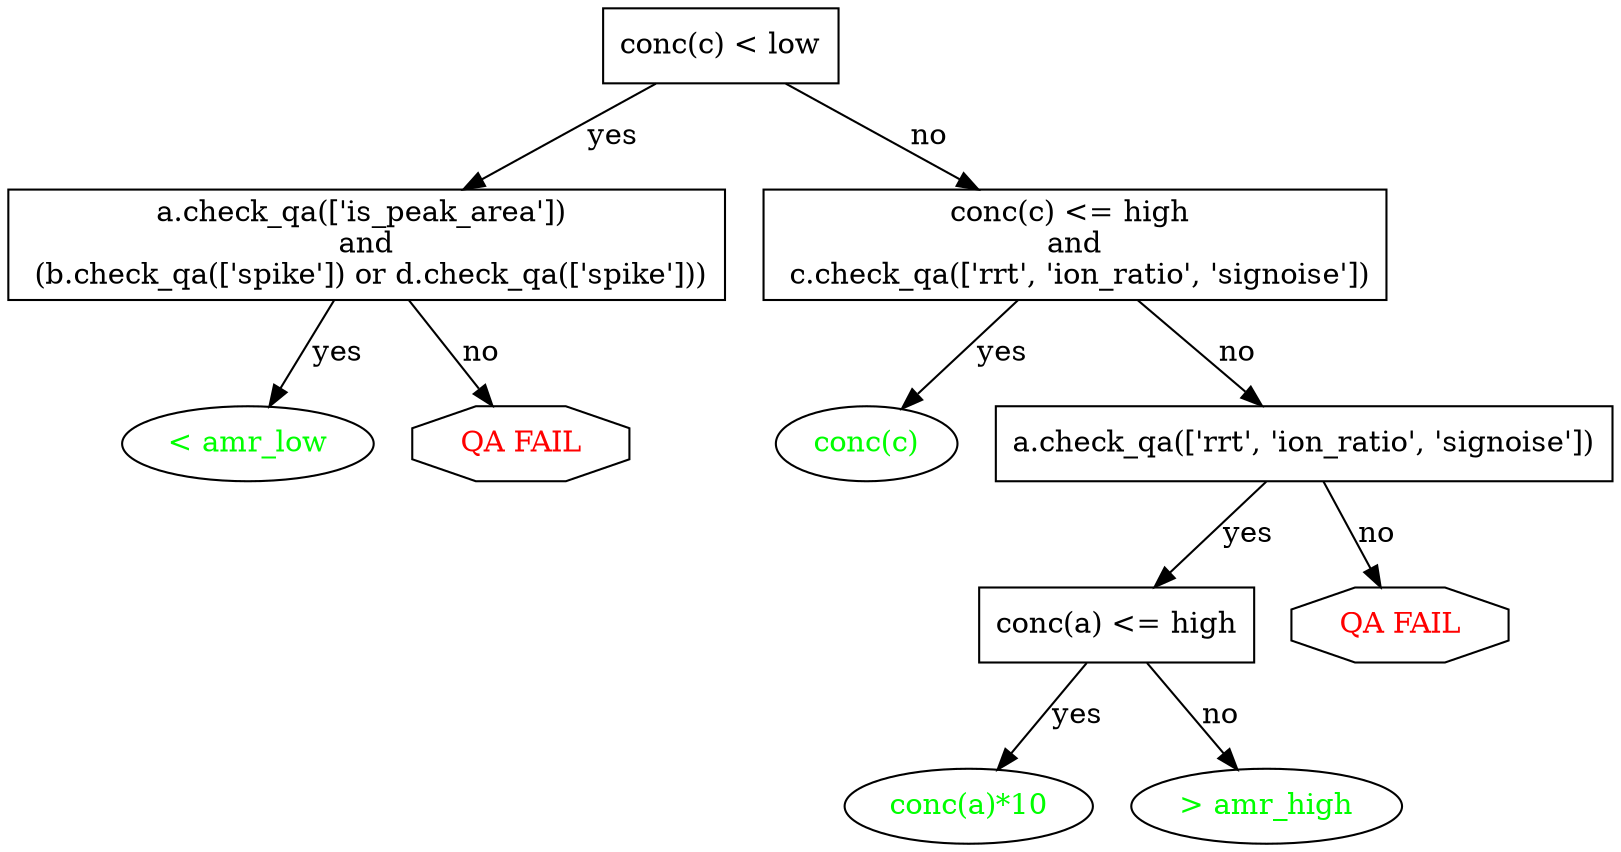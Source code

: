 digraph {

  node [shape = "box", order = "in"];

  Start [label = "conc(c) < low"];

  Start -> Level1b [label = "yes"];
  Level1b [label = "a.check_qa(['is_peak_area']) \nand\n (b.check_qa(['spike']) or d.check_qa(['spike']))"];

  Start -> Level1a [label = "no"];
  Level1a [label = "conc(c) <= high \nand\n c.check_qa(['rrt', 'ion_ratio', 'signoise'])"];

  Level1b -> Level2b [label = "yes"];
  Level2b [label = "< amr_low", shape = "ellipse", fontcolor = "green"];

  Level1b -> Level2c [label = "no"];
  Level2c [label = "QA FAIL", shape = "octagon", fontcolor = "red"];

  Level1a -> Level2d [label = "yes"];
  Level2d [label = "conc(c)", shape = "ellipse", fontcolor = "green"];

  Level1a -> Level2a [label= "no" ];
  Level2a [label = "a.check_qa(['rrt', 'ion_ratio', 'signoise'])"];

  Level2a -> Level3b [label = "yes"];
  Level3b [label = "conc(a) <= high"];

  Level2a -> Level3a [label = "no"];
  Level3a [label = "QA FAIL", shape = "octagon", fontcolor = "red"];

  Level3b -> Level4a [label = "yes"];
  Level4a [label = "conc(a)*10", shape = "ellipse", fontcolor = "green"];

  Level3b -> Level4b [label = "no"];
  Level4b [label = "> amr_high", shape = "ellipse", fontcolor = "green"];
}
